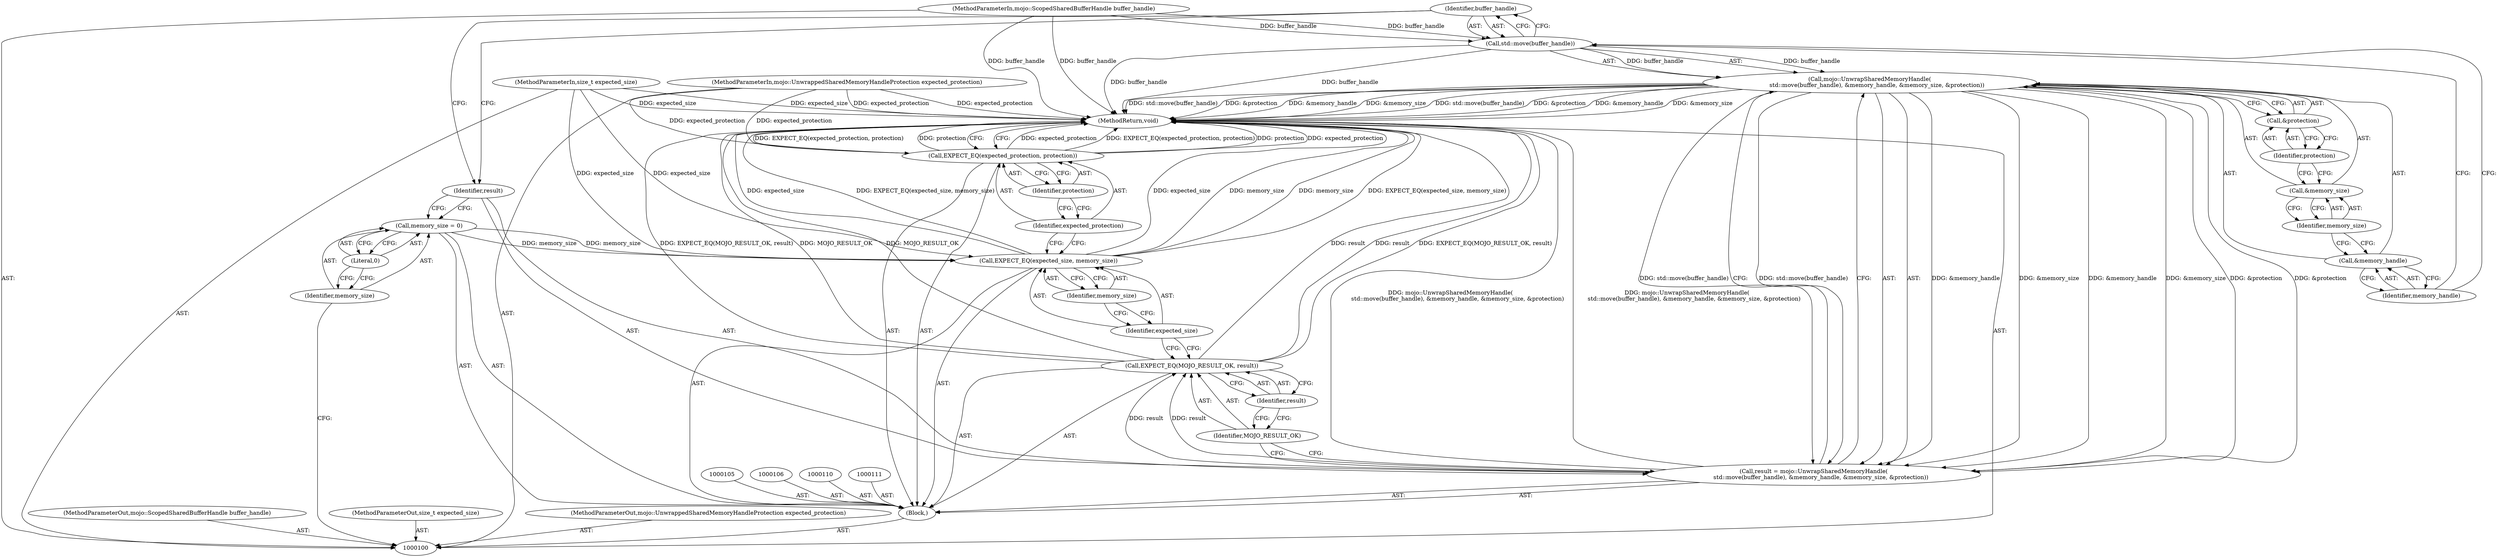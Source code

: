 digraph "0_Chrome_673ce95d481ea9368c4d4d43ac756ba1d6d9e608_20" {
"1000116" [label="(Identifier,buffer_handle)"];
"1000117" [label="(Call,&memory_handle)"];
"1000118" [label="(Identifier,memory_handle)"];
"1000119" [label="(Call,&memory_size)"];
"1000120" [label="(Identifier,memory_size)"];
"1000121" [label="(Call,&protection)"];
"1000122" [label="(Identifier,protection)"];
"1000115" [label="(Call,std::move(buffer_handle))"];
"1000124" [label="(Identifier,MOJO_RESULT_OK)"];
"1000125" [label="(Identifier,result)"];
"1000123" [label="(Call,EXPECT_EQ(MOJO_RESULT_OK, result))"];
"1000127" [label="(Identifier,expected_size)"];
"1000128" [label="(Identifier,memory_size)"];
"1000126" [label="(Call,EXPECT_EQ(expected_size, memory_size))"];
"1000130" [label="(Identifier,expected_protection)"];
"1000131" [label="(Identifier,protection)"];
"1000129" [label="(Call,EXPECT_EQ(expected_protection, protection))"];
"1000132" [label="(MethodReturn,void)"];
"1000101" [label="(MethodParameterIn,mojo::ScopedSharedBufferHandle buffer_handle)"];
"1000167" [label="(MethodParameterOut,mojo::ScopedSharedBufferHandle buffer_handle)"];
"1000102" [label="(MethodParameterIn,size_t expected_size)"];
"1000168" [label="(MethodParameterOut,size_t expected_size)"];
"1000103" [label="(MethodParameterIn,mojo::UnwrappedSharedMemoryHandleProtection expected_protection)"];
"1000169" [label="(MethodParameterOut,mojo::UnwrappedSharedMemoryHandleProtection expected_protection)"];
"1000104" [label="(Block,)"];
"1000107" [label="(Call,memory_size = 0)"];
"1000108" [label="(Identifier,memory_size)"];
"1000109" [label="(Literal,0)"];
"1000112" [label="(Call,result = mojo::UnwrapSharedMemoryHandle(\n        std::move(buffer_handle), &memory_handle, &memory_size, &protection))"];
"1000113" [label="(Identifier,result)"];
"1000114" [label="(Call,mojo::UnwrapSharedMemoryHandle(\n        std::move(buffer_handle), &memory_handle, &memory_size, &protection))"];
"1000116" -> "1000115"  [label="AST: "];
"1000116" -> "1000113"  [label="CFG: "];
"1000115" -> "1000116"  [label="CFG: "];
"1000117" -> "1000114"  [label="AST: "];
"1000117" -> "1000118"  [label="CFG: "];
"1000118" -> "1000117"  [label="AST: "];
"1000120" -> "1000117"  [label="CFG: "];
"1000118" -> "1000117"  [label="AST: "];
"1000118" -> "1000115"  [label="CFG: "];
"1000117" -> "1000118"  [label="CFG: "];
"1000119" -> "1000114"  [label="AST: "];
"1000119" -> "1000120"  [label="CFG: "];
"1000120" -> "1000119"  [label="AST: "];
"1000122" -> "1000119"  [label="CFG: "];
"1000120" -> "1000119"  [label="AST: "];
"1000120" -> "1000117"  [label="CFG: "];
"1000119" -> "1000120"  [label="CFG: "];
"1000121" -> "1000114"  [label="AST: "];
"1000121" -> "1000122"  [label="CFG: "];
"1000122" -> "1000121"  [label="AST: "];
"1000114" -> "1000121"  [label="CFG: "];
"1000122" -> "1000121"  [label="AST: "];
"1000122" -> "1000119"  [label="CFG: "];
"1000121" -> "1000122"  [label="CFG: "];
"1000115" -> "1000114"  [label="AST: "];
"1000115" -> "1000116"  [label="CFG: "];
"1000116" -> "1000115"  [label="AST: "];
"1000118" -> "1000115"  [label="CFG: "];
"1000115" -> "1000132"  [label="DDG: buffer_handle"];
"1000115" -> "1000114"  [label="DDG: buffer_handle"];
"1000101" -> "1000115"  [label="DDG: buffer_handle"];
"1000124" -> "1000123"  [label="AST: "];
"1000124" -> "1000112"  [label="CFG: "];
"1000125" -> "1000124"  [label="CFG: "];
"1000125" -> "1000123"  [label="AST: "];
"1000125" -> "1000124"  [label="CFG: "];
"1000123" -> "1000125"  [label="CFG: "];
"1000123" -> "1000104"  [label="AST: "];
"1000123" -> "1000125"  [label="CFG: "];
"1000124" -> "1000123"  [label="AST: "];
"1000125" -> "1000123"  [label="AST: "];
"1000127" -> "1000123"  [label="CFG: "];
"1000123" -> "1000132"  [label="DDG: result"];
"1000123" -> "1000132"  [label="DDG: EXPECT_EQ(MOJO_RESULT_OK, result)"];
"1000123" -> "1000132"  [label="DDG: MOJO_RESULT_OK"];
"1000112" -> "1000123"  [label="DDG: result"];
"1000127" -> "1000126"  [label="AST: "];
"1000127" -> "1000123"  [label="CFG: "];
"1000128" -> "1000127"  [label="CFG: "];
"1000128" -> "1000126"  [label="AST: "];
"1000128" -> "1000127"  [label="CFG: "];
"1000126" -> "1000128"  [label="CFG: "];
"1000126" -> "1000104"  [label="AST: "];
"1000126" -> "1000128"  [label="CFG: "];
"1000127" -> "1000126"  [label="AST: "];
"1000128" -> "1000126"  [label="AST: "];
"1000130" -> "1000126"  [label="CFG: "];
"1000126" -> "1000132"  [label="DDG: expected_size"];
"1000126" -> "1000132"  [label="DDG: memory_size"];
"1000126" -> "1000132"  [label="DDG: EXPECT_EQ(expected_size, memory_size)"];
"1000102" -> "1000126"  [label="DDG: expected_size"];
"1000107" -> "1000126"  [label="DDG: memory_size"];
"1000130" -> "1000129"  [label="AST: "];
"1000130" -> "1000126"  [label="CFG: "];
"1000131" -> "1000130"  [label="CFG: "];
"1000131" -> "1000129"  [label="AST: "];
"1000131" -> "1000130"  [label="CFG: "];
"1000129" -> "1000131"  [label="CFG: "];
"1000129" -> "1000104"  [label="AST: "];
"1000129" -> "1000131"  [label="CFG: "];
"1000130" -> "1000129"  [label="AST: "];
"1000131" -> "1000129"  [label="AST: "];
"1000132" -> "1000129"  [label="CFG: "];
"1000129" -> "1000132"  [label="DDG: expected_protection"];
"1000129" -> "1000132"  [label="DDG: EXPECT_EQ(expected_protection, protection)"];
"1000129" -> "1000132"  [label="DDG: protection"];
"1000103" -> "1000129"  [label="DDG: expected_protection"];
"1000132" -> "1000100"  [label="AST: "];
"1000132" -> "1000129"  [label="CFG: "];
"1000114" -> "1000132"  [label="DDG: &memory_handle"];
"1000114" -> "1000132"  [label="DDG: &memory_size"];
"1000114" -> "1000132"  [label="DDG: std::move(buffer_handle)"];
"1000114" -> "1000132"  [label="DDG: &protection"];
"1000123" -> "1000132"  [label="DDG: result"];
"1000123" -> "1000132"  [label="DDG: EXPECT_EQ(MOJO_RESULT_OK, result)"];
"1000123" -> "1000132"  [label="DDG: MOJO_RESULT_OK"];
"1000112" -> "1000132"  [label="DDG: mojo::UnwrapSharedMemoryHandle(\n        std::move(buffer_handle), &memory_handle, &memory_size, &protection)"];
"1000126" -> "1000132"  [label="DDG: expected_size"];
"1000126" -> "1000132"  [label="DDG: memory_size"];
"1000126" -> "1000132"  [label="DDG: EXPECT_EQ(expected_size, memory_size)"];
"1000101" -> "1000132"  [label="DDG: buffer_handle"];
"1000115" -> "1000132"  [label="DDG: buffer_handle"];
"1000129" -> "1000132"  [label="DDG: expected_protection"];
"1000129" -> "1000132"  [label="DDG: EXPECT_EQ(expected_protection, protection)"];
"1000129" -> "1000132"  [label="DDG: protection"];
"1000103" -> "1000132"  [label="DDG: expected_protection"];
"1000102" -> "1000132"  [label="DDG: expected_size"];
"1000101" -> "1000100"  [label="AST: "];
"1000101" -> "1000132"  [label="DDG: buffer_handle"];
"1000101" -> "1000115"  [label="DDG: buffer_handle"];
"1000167" -> "1000100"  [label="AST: "];
"1000102" -> "1000100"  [label="AST: "];
"1000102" -> "1000132"  [label="DDG: expected_size"];
"1000102" -> "1000126"  [label="DDG: expected_size"];
"1000168" -> "1000100"  [label="AST: "];
"1000103" -> "1000100"  [label="AST: "];
"1000103" -> "1000132"  [label="DDG: expected_protection"];
"1000103" -> "1000129"  [label="DDG: expected_protection"];
"1000169" -> "1000100"  [label="AST: "];
"1000104" -> "1000100"  [label="AST: "];
"1000105" -> "1000104"  [label="AST: "];
"1000106" -> "1000104"  [label="AST: "];
"1000107" -> "1000104"  [label="AST: "];
"1000110" -> "1000104"  [label="AST: "];
"1000111" -> "1000104"  [label="AST: "];
"1000112" -> "1000104"  [label="AST: "];
"1000123" -> "1000104"  [label="AST: "];
"1000126" -> "1000104"  [label="AST: "];
"1000129" -> "1000104"  [label="AST: "];
"1000107" -> "1000104"  [label="AST: "];
"1000107" -> "1000109"  [label="CFG: "];
"1000108" -> "1000107"  [label="AST: "];
"1000109" -> "1000107"  [label="AST: "];
"1000113" -> "1000107"  [label="CFG: "];
"1000107" -> "1000126"  [label="DDG: memory_size"];
"1000108" -> "1000107"  [label="AST: "];
"1000108" -> "1000100"  [label="CFG: "];
"1000109" -> "1000108"  [label="CFG: "];
"1000109" -> "1000107"  [label="AST: "];
"1000109" -> "1000108"  [label="CFG: "];
"1000107" -> "1000109"  [label="CFG: "];
"1000112" -> "1000104"  [label="AST: "];
"1000112" -> "1000114"  [label="CFG: "];
"1000113" -> "1000112"  [label="AST: "];
"1000114" -> "1000112"  [label="AST: "];
"1000124" -> "1000112"  [label="CFG: "];
"1000112" -> "1000132"  [label="DDG: mojo::UnwrapSharedMemoryHandle(\n        std::move(buffer_handle), &memory_handle, &memory_size, &protection)"];
"1000114" -> "1000112"  [label="DDG: std::move(buffer_handle)"];
"1000114" -> "1000112"  [label="DDG: &memory_handle"];
"1000114" -> "1000112"  [label="DDG: &memory_size"];
"1000114" -> "1000112"  [label="DDG: &protection"];
"1000112" -> "1000123"  [label="DDG: result"];
"1000113" -> "1000112"  [label="AST: "];
"1000113" -> "1000107"  [label="CFG: "];
"1000116" -> "1000113"  [label="CFG: "];
"1000114" -> "1000112"  [label="AST: "];
"1000114" -> "1000121"  [label="CFG: "];
"1000115" -> "1000114"  [label="AST: "];
"1000117" -> "1000114"  [label="AST: "];
"1000119" -> "1000114"  [label="AST: "];
"1000121" -> "1000114"  [label="AST: "];
"1000112" -> "1000114"  [label="CFG: "];
"1000114" -> "1000132"  [label="DDG: &memory_handle"];
"1000114" -> "1000132"  [label="DDG: &memory_size"];
"1000114" -> "1000132"  [label="DDG: std::move(buffer_handle)"];
"1000114" -> "1000132"  [label="DDG: &protection"];
"1000114" -> "1000112"  [label="DDG: std::move(buffer_handle)"];
"1000114" -> "1000112"  [label="DDG: &memory_handle"];
"1000114" -> "1000112"  [label="DDG: &memory_size"];
"1000114" -> "1000112"  [label="DDG: &protection"];
"1000115" -> "1000114"  [label="DDG: buffer_handle"];
}
